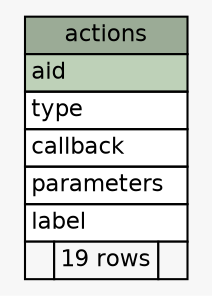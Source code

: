 // dot 2.30.1 on Mac OS X 10.8.3
// SchemaSpy rev 590
digraph "actions" {
  graph [
    rankdir="RL"
    bgcolor="#f7f7f7"
    nodesep="0.18"
    ranksep="0.46"
    fontname="Helvetica"
    fontsize="11"
  ];
  node [
    fontname="Helvetica"
    fontsize="11"
    shape="plaintext"
  ];
  edge [
    arrowsize="0.8"
  ];
  "actions" [
    label=<
    <TABLE BORDER="0" CELLBORDER="1" CELLSPACING="0" BGCOLOR="#ffffff">
      <TR><TD COLSPAN="3" BGCOLOR="#9bab96" ALIGN="CENTER">actions</TD></TR>
      <TR><TD PORT="aid" COLSPAN="3" BGCOLOR="#bed1b8" ALIGN="LEFT">aid</TD></TR>
      <TR><TD PORT="type" COLSPAN="3" ALIGN="LEFT">type</TD></TR>
      <TR><TD PORT="callback" COLSPAN="3" ALIGN="LEFT">callback</TD></TR>
      <TR><TD PORT="parameters" COLSPAN="3" ALIGN="LEFT">parameters</TD></TR>
      <TR><TD PORT="label" COLSPAN="3" ALIGN="LEFT">label</TD></TR>
      <TR><TD ALIGN="LEFT" BGCOLOR="#f7f7f7">  </TD><TD ALIGN="RIGHT" BGCOLOR="#f7f7f7">19 rows</TD><TD ALIGN="RIGHT" BGCOLOR="#f7f7f7">  </TD></TR>
    </TABLE>>
    URL="tables/actions.html"
    tooltip="actions"
  ];
}
